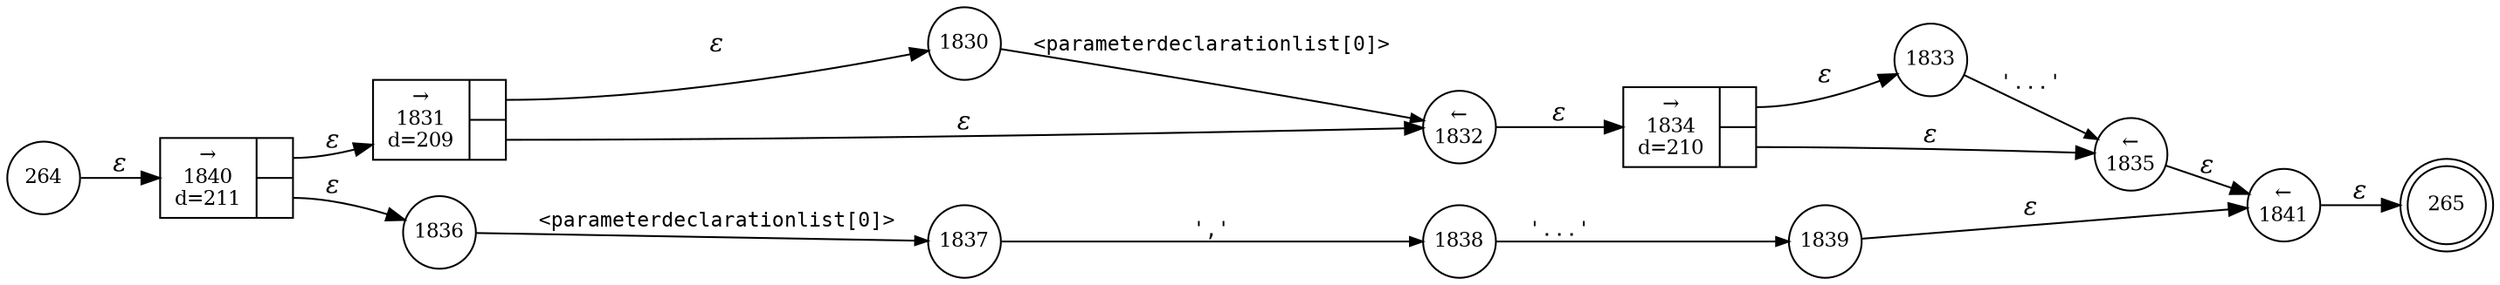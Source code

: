 digraph ATN {
rankdir=LR;
s265[fontsize=11, label="265", shape=doublecircle, fixedsize=true, width=.6];
s1830[fontsize=11,label="1830", shape=circle, fixedsize=true, width=.55, peripheries=1];
s1831[fontsize=11,label="{&rarr;\n1831\nd=209|{<p0>|<p1>}}", shape=record, fixedsize=false, peripheries=1];
s264[fontsize=11,label="264", shape=circle, fixedsize=true, width=.55, peripheries=1];
s1832[fontsize=11,label="&larr;\n1832", shape=circle, fixedsize=true, width=.55, peripheries=1];
s1833[fontsize=11,label="1833", shape=circle, fixedsize=true, width=.55, peripheries=1];
s1834[fontsize=11,label="{&rarr;\n1834\nd=210|{<p0>|<p1>}}", shape=record, fixedsize=false, peripheries=1];
s1835[fontsize=11,label="&larr;\n1835", shape=circle, fixedsize=true, width=.55, peripheries=1];
s1836[fontsize=11,label="1836", shape=circle, fixedsize=true, width=.55, peripheries=1];
s1837[fontsize=11,label="1837", shape=circle, fixedsize=true, width=.55, peripheries=1];
s1838[fontsize=11,label="1838", shape=circle, fixedsize=true, width=.55, peripheries=1];
s1839[fontsize=11,label="1839", shape=circle, fixedsize=true, width=.55, peripheries=1];
s1840[fontsize=11,label="{&rarr;\n1840\nd=211|{<p0>|<p1>}}", shape=record, fixedsize=false, peripheries=1];
s1841[fontsize=11,label="&larr;\n1841", shape=circle, fixedsize=true, width=.55, peripheries=1];
s264 -> s1840 [fontname="Times-Italic", label="&epsilon;"];
s1840:p0 -> s1831 [fontname="Times-Italic", label="&epsilon;"];
s1840:p1 -> s1836 [fontname="Times-Italic", label="&epsilon;"];
s1831:p0 -> s1830 [fontname="Times-Italic", label="&epsilon;"];
s1831:p1 -> s1832 [fontname="Times-Italic", label="&epsilon;"];
s1836 -> s1837 [fontsize=11, fontname="Courier", arrowsize=.7, label = "<parameterdeclarationlist[0]>", arrowhead = normal];
s1830 -> s1832 [fontsize=11, fontname="Courier", arrowsize=.7, label = "<parameterdeclarationlist[0]>", arrowhead = normal];
s1832 -> s1834 [fontname="Times-Italic", label="&epsilon;"];
s1837 -> s1838 [fontsize=11, fontname="Courier", arrowsize=.7, label = "','", arrowhead = normal];
s1834:p0 -> s1833 [fontname="Times-Italic", label="&epsilon;"];
s1834:p1 -> s1835 [fontname="Times-Italic", label="&epsilon;"];
s1838 -> s1839 [fontsize=11, fontname="Courier", arrowsize=.7, label = "'...'", arrowhead = normal];
s1833 -> s1835 [fontsize=11, fontname="Courier", arrowsize=.7, label = "'...'", arrowhead = normal];
s1835 -> s1841 [fontname="Times-Italic", label="&epsilon;"];
s1839 -> s1841 [fontname="Times-Italic", label="&epsilon;"];
s1841 -> s265 [fontname="Times-Italic", label="&epsilon;"];
}